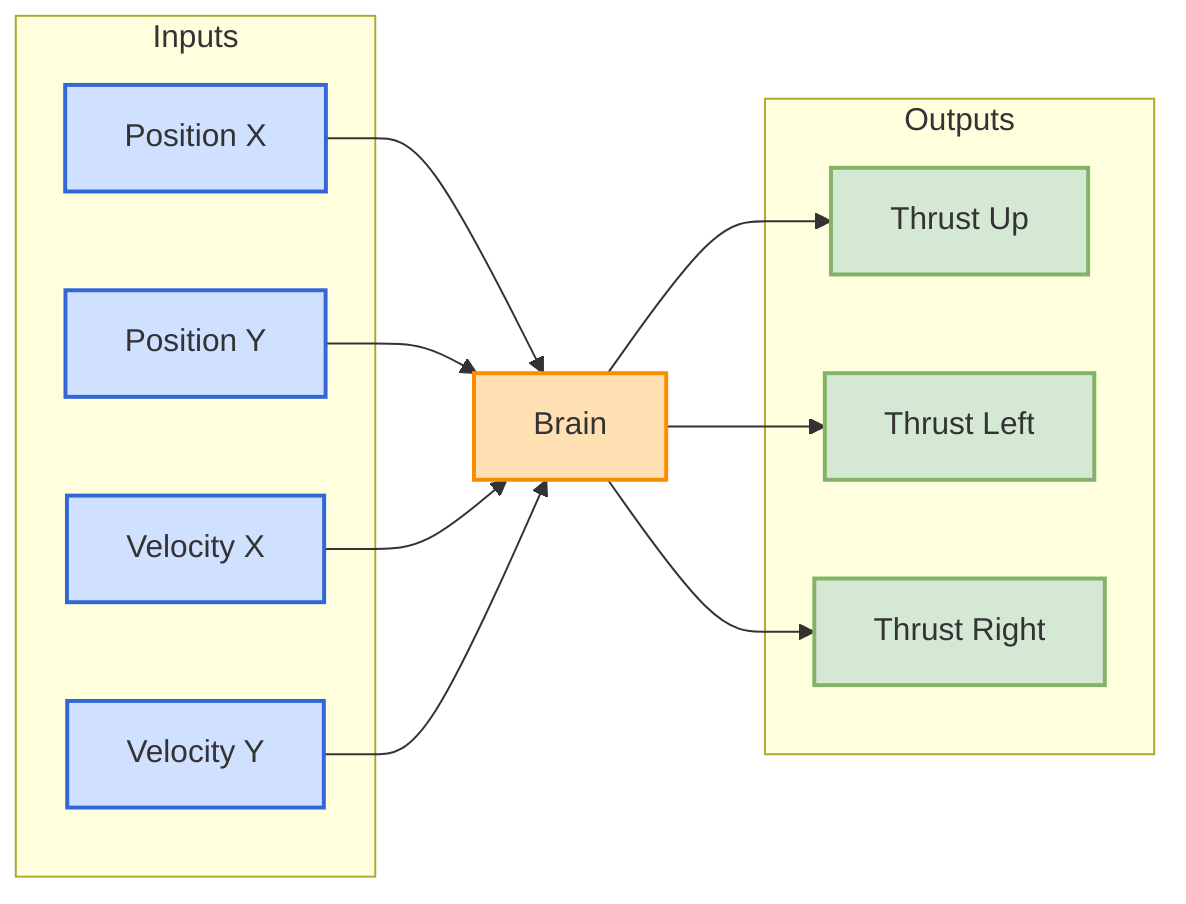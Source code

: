 flowchart LR
    subgraph "Inputs"
        I1[Position X]:::input
        I2[Position Y]:::input
        I3[Velocity X]:::input
        I4[Velocity Y]:::input
    end

    NN[Brain]:::brain

    subgraph "Outputs"
        O1[Thrust Up]:::output
        O2[Thrust Left]:::output
        O3[Thrust Right]:::output
    end

    I1 & I2 & I3 & I4 --> NN
    NN --> O1 & O2 & O3

    classDef input fill:#D0E0FF,stroke:#3367D6,stroke-width:2px
    classDef brain fill:#FFE0B2,stroke:#FB8C00,stroke-width:2px
    classDef output fill:#D5E8D4,stroke:#82B366,stroke-width:2px